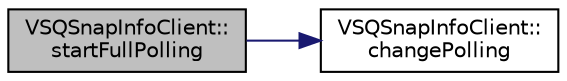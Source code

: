 digraph "VSQSnapInfoClient::startFullPolling"
{
 // LATEX_PDF_SIZE
  edge [fontname="Helvetica",fontsize="10",labelfontname="Helvetica",labelfontsize="10"];
  node [fontname="Helvetica",fontsize="10",shape=record];
  rankdir="LR";
  Node1 [label="VSQSnapInfoClient::\lstartFullPolling",height=0.2,width=0.4,color="black", fillcolor="grey75", style="filled", fontcolor="black",tooltip="Start full polling."];
  Node1 -> Node2 [color="midnightblue",fontsize="10",style="solid",fontname="Helvetica"];
  Node2 [label="VSQSnapInfoClient::\lchangePolling",height=0.2,width=0.4,color="black", fillcolor="white", style="filled",URL="$class_v_s_q_snap_info_client.html#a26436860082960d6aa8fe2b40982cde5",tooltip="Change device's polling state."];
}
